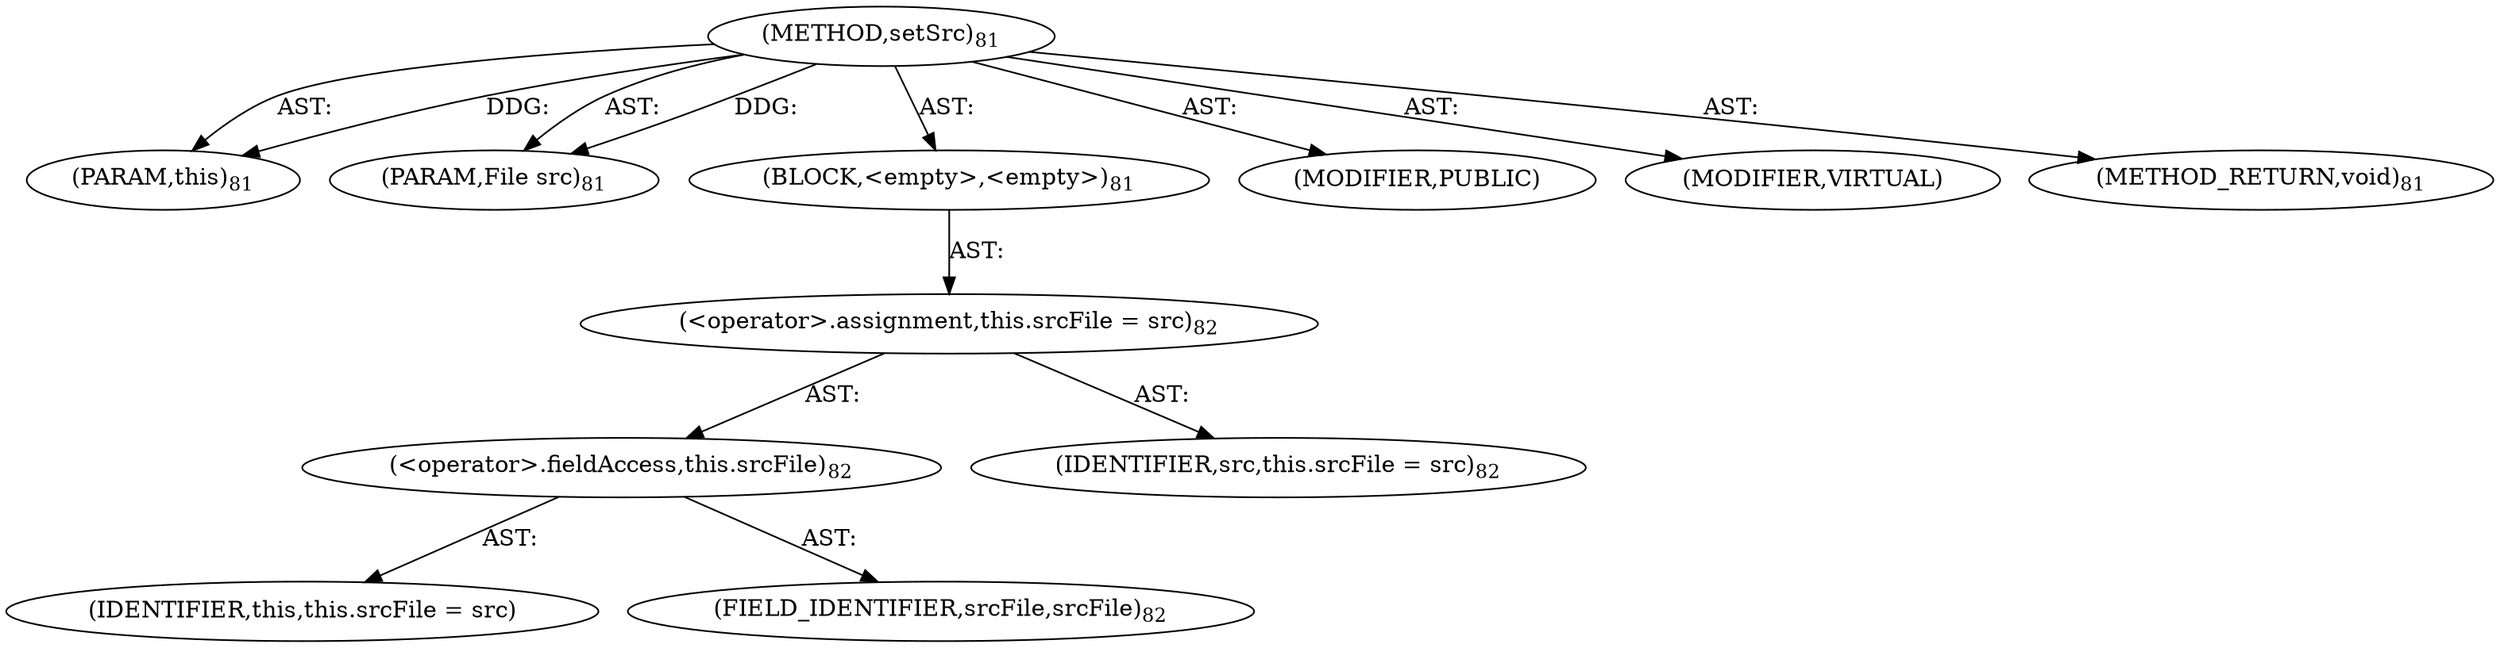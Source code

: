 digraph "setSrc" {  
"111669149696" [label = <(METHOD,setSrc)<SUB>81</SUB>> ]
"115964116993" [label = <(PARAM,this)<SUB>81</SUB>> ]
"115964116994" [label = <(PARAM,File src)<SUB>81</SUB>> ]
"25769803776" [label = <(BLOCK,&lt;empty&gt;,&lt;empty&gt;)<SUB>81</SUB>> ]
"30064771072" [label = <(&lt;operator&gt;.assignment,this.srcFile = src)<SUB>82</SUB>> ]
"30064771073" [label = <(&lt;operator&gt;.fieldAccess,this.srcFile)<SUB>82</SUB>> ]
"68719476742" [label = <(IDENTIFIER,this,this.srcFile = src)> ]
"55834574848" [label = <(FIELD_IDENTIFIER,srcFile,srcFile)<SUB>82</SUB>> ]
"68719476743" [label = <(IDENTIFIER,src,this.srcFile = src)<SUB>82</SUB>> ]
"133143986180" [label = <(MODIFIER,PUBLIC)> ]
"133143986181" [label = <(MODIFIER,VIRTUAL)> ]
"128849018880" [label = <(METHOD_RETURN,void)<SUB>81</SUB>> ]
  "111669149696" -> "115964116993"  [ label = "AST: "] 
  "111669149696" -> "115964116994"  [ label = "AST: "] 
  "111669149696" -> "25769803776"  [ label = "AST: "] 
  "111669149696" -> "133143986180"  [ label = "AST: "] 
  "111669149696" -> "133143986181"  [ label = "AST: "] 
  "111669149696" -> "128849018880"  [ label = "AST: "] 
  "25769803776" -> "30064771072"  [ label = "AST: "] 
  "30064771072" -> "30064771073"  [ label = "AST: "] 
  "30064771072" -> "68719476743"  [ label = "AST: "] 
  "30064771073" -> "68719476742"  [ label = "AST: "] 
  "30064771073" -> "55834574848"  [ label = "AST: "] 
  "111669149696" -> "115964116993"  [ label = "DDG: "] 
  "111669149696" -> "115964116994"  [ label = "DDG: "] 
}
